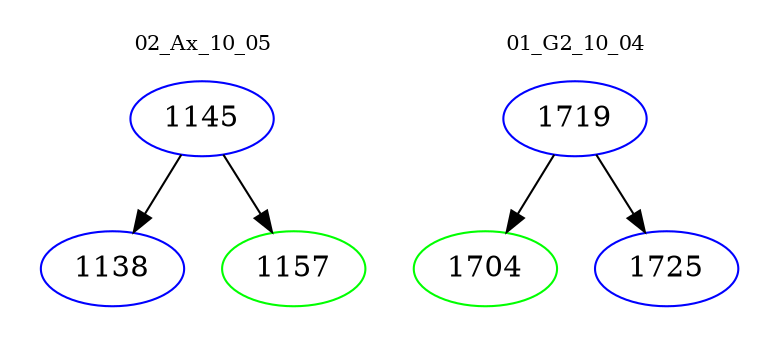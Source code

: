digraph{
subgraph cluster_0 {
color = white
label = "02_Ax_10_05";
fontsize=10;
T0_1145 [label="1145", color="blue"]
T0_1145 -> T0_1138 [color="black"]
T0_1138 [label="1138", color="blue"]
T0_1145 -> T0_1157 [color="black"]
T0_1157 [label="1157", color="green"]
}
subgraph cluster_1 {
color = white
label = "01_G2_10_04";
fontsize=10;
T1_1719 [label="1719", color="blue"]
T1_1719 -> T1_1704 [color="black"]
T1_1704 [label="1704", color="green"]
T1_1719 -> T1_1725 [color="black"]
T1_1725 [label="1725", color="blue"]
}
}
